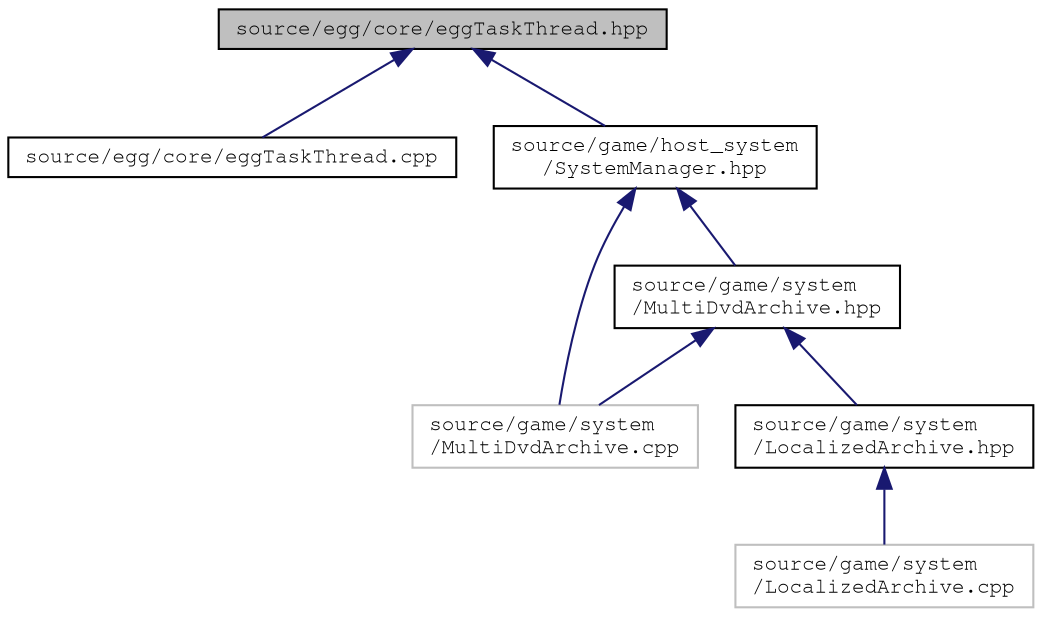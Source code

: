 digraph "source/egg/core/eggTaskThread.hpp"
{
 // LATEX_PDF_SIZE
  edge [fontname="FreeMono",fontsize="10",labelfontname="FreeMono",labelfontsize="10"];
  node [fontname="FreeMono",fontsize="10",shape=record];
  Node1 [label="source/egg/core/eggTaskThread.hpp",height=0.2,width=0.4,color="black", fillcolor="grey75", style="filled", fontcolor="black",tooltip="TODO."];
  Node1 -> Node2 [dir="back",color="midnightblue",fontsize="10",style="solid",fontname="FreeMono"];
  Node2 [label="source/egg/core/eggTaskThread.cpp",height=0.2,width=0.4,color="black", fillcolor="white", style="filled",URL="$egg_task_thread_8cpp.html",tooltip="TODO."];
  Node1 -> Node3 [dir="back",color="midnightblue",fontsize="10",style="solid",fontname="FreeMono"];
  Node3 [label="source/game/host_system\l/SystemManager.hpp",height=0.2,width=0.4,color="black", fillcolor="white", style="filled",URL="$_system_manager_8hpp.html",tooltip="System Manager."];
  Node3 -> Node4 [dir="back",color="midnightblue",fontsize="10",style="solid",fontname="FreeMono"];
  Node4 [label="source/game/system\l/MultiDvdArchive.cpp",height=0.2,width=0.4,color="grey75", fillcolor="white", style="filled",tooltip=" "];
  Node3 -> Node5 [dir="back",color="midnightblue",fontsize="10",style="solid",fontname="FreeMono"];
  Node5 [label="source/game/system\l/MultiDvdArchive.hpp",height=0.2,width=0.4,color="black", fillcolor="white", style="filled",URL="$_multi_dvd_archive_8hpp_source.html",tooltip=" "];
  Node5 -> Node6 [dir="back",color="midnightblue",fontsize="10",style="solid",fontname="FreeMono"];
  Node6 [label="source/game/system\l/LocalizedArchive.hpp",height=0.2,width=0.4,color="black", fillcolor="white", style="filled",URL="$_localized_archive_8hpp_source.html",tooltip=" "];
  Node6 -> Node7 [dir="back",color="midnightblue",fontsize="10",style="solid",fontname="FreeMono"];
  Node7 [label="source/game/system\l/LocalizedArchive.cpp",height=0.2,width=0.4,color="grey75", fillcolor="white", style="filled",tooltip=" "];
  Node5 -> Node4 [dir="back",color="midnightblue",fontsize="10",style="solid",fontname="FreeMono"];
}
